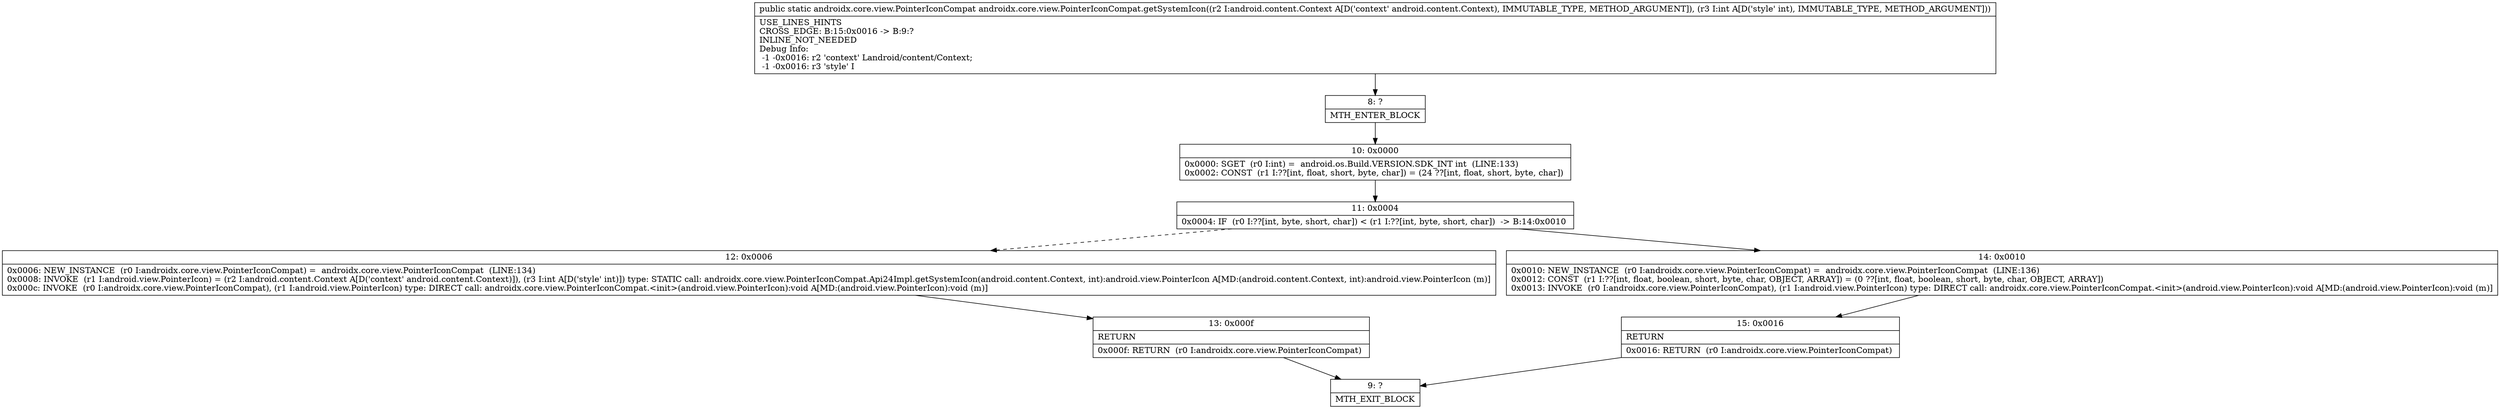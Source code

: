 digraph "CFG forandroidx.core.view.PointerIconCompat.getSystemIcon(Landroid\/content\/Context;I)Landroidx\/core\/view\/PointerIconCompat;" {
Node_8 [shape=record,label="{8\:\ ?|MTH_ENTER_BLOCK\l}"];
Node_10 [shape=record,label="{10\:\ 0x0000|0x0000: SGET  (r0 I:int) =  android.os.Build.VERSION.SDK_INT int  (LINE:133)\l0x0002: CONST  (r1 I:??[int, float, short, byte, char]) = (24 ??[int, float, short, byte, char]) \l}"];
Node_11 [shape=record,label="{11\:\ 0x0004|0x0004: IF  (r0 I:??[int, byte, short, char]) \< (r1 I:??[int, byte, short, char])  \-\> B:14:0x0010 \l}"];
Node_12 [shape=record,label="{12\:\ 0x0006|0x0006: NEW_INSTANCE  (r0 I:androidx.core.view.PointerIconCompat) =  androidx.core.view.PointerIconCompat  (LINE:134)\l0x0008: INVOKE  (r1 I:android.view.PointerIcon) = (r2 I:android.content.Context A[D('context' android.content.Context)]), (r3 I:int A[D('style' int)]) type: STATIC call: androidx.core.view.PointerIconCompat.Api24Impl.getSystemIcon(android.content.Context, int):android.view.PointerIcon A[MD:(android.content.Context, int):android.view.PointerIcon (m)]\l0x000c: INVOKE  (r0 I:androidx.core.view.PointerIconCompat), (r1 I:android.view.PointerIcon) type: DIRECT call: androidx.core.view.PointerIconCompat.\<init\>(android.view.PointerIcon):void A[MD:(android.view.PointerIcon):void (m)]\l}"];
Node_13 [shape=record,label="{13\:\ 0x000f|RETURN\l|0x000f: RETURN  (r0 I:androidx.core.view.PointerIconCompat) \l}"];
Node_9 [shape=record,label="{9\:\ ?|MTH_EXIT_BLOCK\l}"];
Node_14 [shape=record,label="{14\:\ 0x0010|0x0010: NEW_INSTANCE  (r0 I:androidx.core.view.PointerIconCompat) =  androidx.core.view.PointerIconCompat  (LINE:136)\l0x0012: CONST  (r1 I:??[int, float, boolean, short, byte, char, OBJECT, ARRAY]) = (0 ??[int, float, boolean, short, byte, char, OBJECT, ARRAY]) \l0x0013: INVOKE  (r0 I:androidx.core.view.PointerIconCompat), (r1 I:android.view.PointerIcon) type: DIRECT call: androidx.core.view.PointerIconCompat.\<init\>(android.view.PointerIcon):void A[MD:(android.view.PointerIcon):void (m)]\l}"];
Node_15 [shape=record,label="{15\:\ 0x0016|RETURN\l|0x0016: RETURN  (r0 I:androidx.core.view.PointerIconCompat) \l}"];
MethodNode[shape=record,label="{public static androidx.core.view.PointerIconCompat androidx.core.view.PointerIconCompat.getSystemIcon((r2 I:android.content.Context A[D('context' android.content.Context), IMMUTABLE_TYPE, METHOD_ARGUMENT]), (r3 I:int A[D('style' int), IMMUTABLE_TYPE, METHOD_ARGUMENT]))  | USE_LINES_HINTS\lCROSS_EDGE: B:15:0x0016 \-\> B:9:?\lINLINE_NOT_NEEDED\lDebug Info:\l  \-1 \-0x0016: r2 'context' Landroid\/content\/Context;\l  \-1 \-0x0016: r3 'style' I\l}"];
MethodNode -> Node_8;Node_8 -> Node_10;
Node_10 -> Node_11;
Node_11 -> Node_12[style=dashed];
Node_11 -> Node_14;
Node_12 -> Node_13;
Node_13 -> Node_9;
Node_14 -> Node_15;
Node_15 -> Node_9;
}

